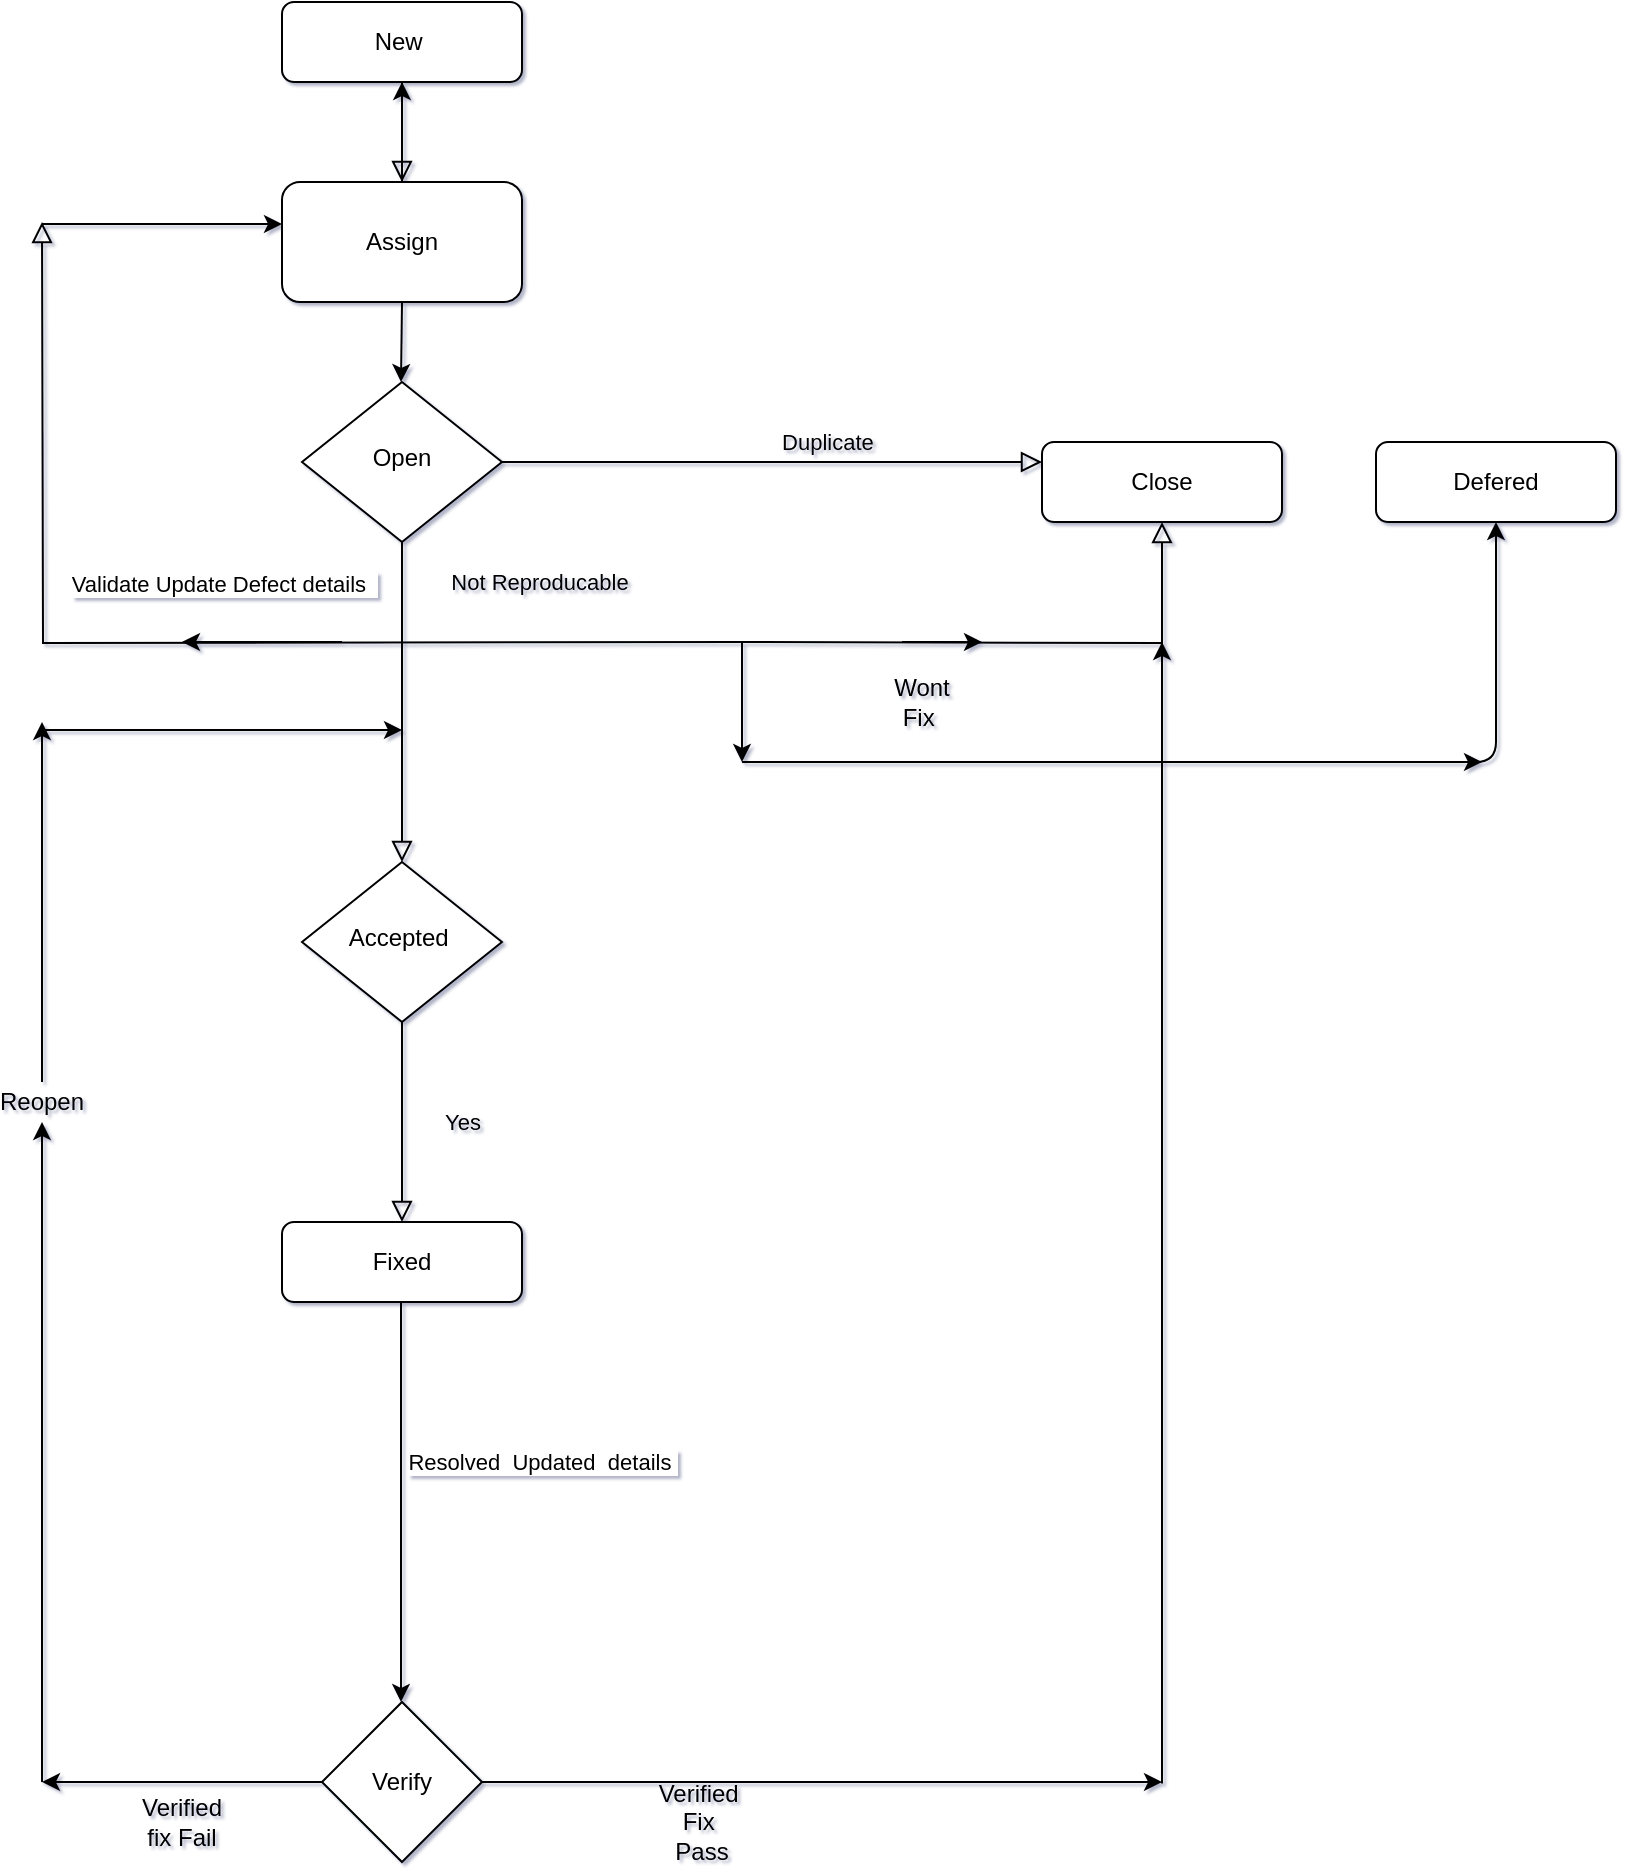 <mxfile version="14.2.9" type="github">
  <diagram id="C5RBs43oDa-KdzZeNtuy" name="Page-1">
    <mxGraphModel dx="950" dy="548" grid="1" gridSize="10" guides="1" tooltips="1" connect="1" arrows="1" fold="1" page="1" pageScale="1" pageWidth="827" pageHeight="1169" background="none" math="0" shadow="1">
      <root>
        <mxCell id="WIyWlLk6GJQsqaUBKTNV-0" />
        <mxCell id="WIyWlLk6GJQsqaUBKTNV-1" parent="WIyWlLk6GJQsqaUBKTNV-0" />
        <mxCell id="WIyWlLk6GJQsqaUBKTNV-2" value="" style="rounded=0;html=1;jettySize=auto;orthogonalLoop=1;fontSize=11;endArrow=block;endFill=0;endSize=8;strokeWidth=1;shadow=0;labelBackgroundColor=none;edgeStyle=orthogonalEdgeStyle;" parent="WIyWlLk6GJQsqaUBKTNV-1" source="WIyWlLk6GJQsqaUBKTNV-3" edge="1">
          <mxGeometry relative="1" as="geometry">
            <mxPoint x="220" y="100" as="targetPoint" />
          </mxGeometry>
        </mxCell>
        <mxCell id="WIyWlLk6GJQsqaUBKTNV-3" value="New&amp;nbsp;" style="rounded=1;whiteSpace=wrap;html=1;fontSize=12;glass=0;strokeWidth=1;shadow=0;" parent="WIyWlLk6GJQsqaUBKTNV-1" vertex="1">
          <mxGeometry x="160" y="10" width="120" height="40" as="geometry" />
        </mxCell>
        <mxCell id="WIyWlLk6GJQsqaUBKTNV-4" value="" style="rounded=0;html=1;jettySize=auto;orthogonalLoop=1;fontSize=11;endArrow=block;endFill=0;endSize=8;strokeWidth=1;shadow=0;labelBackgroundColor=none;edgeStyle=orthogonalEdgeStyle;" parent="WIyWlLk6GJQsqaUBKTNV-1" source="WIyWlLk6GJQsqaUBKTNV-6" target="WIyWlLk6GJQsqaUBKTNV-10" edge="1">
          <mxGeometry x="0.375" y="20" relative="1" as="geometry">
            <mxPoint as="offset" />
          </mxGeometry>
        </mxCell>
        <mxCell id="WIyWlLk6GJQsqaUBKTNV-5" value="Duplicate&amp;nbsp;" style="edgeStyle=orthogonalEdgeStyle;rounded=0;html=1;jettySize=auto;orthogonalLoop=1;fontSize=11;endArrow=block;endFill=0;endSize=8;strokeWidth=1;shadow=0;labelBackgroundColor=none;" parent="WIyWlLk6GJQsqaUBKTNV-1" source="WIyWlLk6GJQsqaUBKTNV-6" target="WIyWlLk6GJQsqaUBKTNV-7" edge="1">
          <mxGeometry x="0.212" y="10" relative="1" as="geometry">
            <mxPoint as="offset" />
            <Array as="points">
              <mxPoint x="470" y="240" />
              <mxPoint x="470" y="240" />
            </Array>
          </mxGeometry>
        </mxCell>
        <mxCell id="WIyWlLk6GJQsqaUBKTNV-6" value="Open" style="rhombus;whiteSpace=wrap;html=1;shadow=0;fontFamily=Helvetica;fontSize=12;align=center;strokeWidth=1;spacing=6;spacingTop=-4;" parent="WIyWlLk6GJQsqaUBKTNV-1" vertex="1">
          <mxGeometry x="170" y="200" width="100" height="80" as="geometry" />
        </mxCell>
        <mxCell id="WIyWlLk6GJQsqaUBKTNV-7" value="Close" style="rounded=1;whiteSpace=wrap;html=1;fontSize=12;glass=0;strokeWidth=1;shadow=0;" parent="WIyWlLk6GJQsqaUBKTNV-1" vertex="1">
          <mxGeometry x="540" y="230" width="120" height="40" as="geometry" />
        </mxCell>
        <mxCell id="WIyWlLk6GJQsqaUBKTNV-8" value="Yes" style="rounded=0;html=1;jettySize=auto;orthogonalLoop=1;fontSize=11;endArrow=block;endFill=0;endSize=8;strokeWidth=1;shadow=0;labelBackgroundColor=none;edgeStyle=orthogonalEdgeStyle;" parent="WIyWlLk6GJQsqaUBKTNV-1" source="WIyWlLk6GJQsqaUBKTNV-10" target="WIyWlLk6GJQsqaUBKTNV-11" edge="1">
          <mxGeometry y="30" relative="1" as="geometry">
            <mxPoint as="offset" />
          </mxGeometry>
        </mxCell>
        <mxCell id="WIyWlLk6GJQsqaUBKTNV-10" value="Accepted&amp;nbsp;" style="rhombus;whiteSpace=wrap;html=1;shadow=0;fontFamily=Helvetica;fontSize=12;align=center;strokeWidth=1;spacing=6;spacingTop=-4;" parent="WIyWlLk6GJQsqaUBKTNV-1" vertex="1">
          <mxGeometry x="170" y="440" width="100" height="80" as="geometry" />
        </mxCell>
        <mxCell id="WIyWlLk6GJQsqaUBKTNV-11" value="Fixed" style="rounded=1;whiteSpace=wrap;html=1;fontSize=12;glass=0;strokeWidth=1;shadow=0;" parent="WIyWlLk6GJQsqaUBKTNV-1" vertex="1">
          <mxGeometry x="160" y="620" width="120" height="40" as="geometry" />
        </mxCell>
        <mxCell id="6yITCqwaBXGBVNi8WnSH-3" value="" style="edgeStyle=orthogonalEdgeStyle;rounded=0;orthogonalLoop=1;jettySize=auto;html=1;" parent="WIyWlLk6GJQsqaUBKTNV-1" source="6yITCqwaBXGBVNi8WnSH-0" target="WIyWlLk6GJQsqaUBKTNV-3" edge="1">
          <mxGeometry relative="1" as="geometry" />
        </mxCell>
        <mxCell id="6yITCqwaBXGBVNi8WnSH-0" value="Assign" style="rounded=1;whiteSpace=wrap;html=1;" parent="WIyWlLk6GJQsqaUBKTNV-1" vertex="1">
          <mxGeometry x="160" y="100" width="120" height="60" as="geometry" />
        </mxCell>
        <mxCell id="6yITCqwaBXGBVNi8WnSH-5" value="" style="endArrow=classic;html=1;" parent="WIyWlLk6GJQsqaUBKTNV-1" edge="1">
          <mxGeometry width="50" height="50" relative="1" as="geometry">
            <mxPoint x="220" y="160" as="sourcePoint" />
            <mxPoint x="219.5" y="200" as="targetPoint" />
          </mxGeometry>
        </mxCell>
        <mxCell id="6yITCqwaBXGBVNi8WnSH-8" value="Not Reproducable&amp;nbsp;" style="edgeStyle=orthogonalEdgeStyle;rounded=0;html=1;jettySize=auto;orthogonalLoop=1;fontSize=11;endArrow=block;endFill=0;endSize=8;strokeWidth=1;shadow=0;labelBackgroundColor=none;" parent="WIyWlLk6GJQsqaUBKTNV-1" edge="1">
          <mxGeometry x="-0.643" y="-30" relative="1" as="geometry">
            <mxPoint as="offset" />
            <mxPoint x="390" y="330" as="sourcePoint" />
            <mxPoint x="40" y="120" as="targetPoint" />
          </mxGeometry>
        </mxCell>
        <mxCell id="6yITCqwaBXGBVNi8WnSH-14" value="Validate Update Defect details&amp;nbsp;&amp;nbsp;" style="edgeLabel;html=1;align=center;verticalAlign=middle;resizable=0;points=[];" parent="6yITCqwaBXGBVNi8WnSH-8" vertex="1" connectable="0">
          <mxGeometry x="0.006" y="2" relative="1" as="geometry">
            <mxPoint x="22" y="-32" as="offset" />
          </mxGeometry>
        </mxCell>
        <mxCell id="6yITCqwaBXGBVNi8WnSH-12" value="" style="edgeStyle=orthogonalEdgeStyle;rounded=0;html=1;jettySize=auto;orthogonalLoop=1;fontSize=11;endArrow=block;endFill=0;endSize=8;strokeWidth=1;shadow=0;labelBackgroundColor=none;entryX=0.5;entryY=1;entryDx=0;entryDy=0;" parent="WIyWlLk6GJQsqaUBKTNV-1" target="WIyWlLk6GJQsqaUBKTNV-7" edge="1">
          <mxGeometry x="-0.212" y="10" relative="1" as="geometry">
            <mxPoint as="offset" />
            <mxPoint x="390" y="330" as="sourcePoint" />
            <mxPoint x="720" y="330" as="targetPoint" />
          </mxGeometry>
        </mxCell>
        <mxCell id="6yITCqwaBXGBVNi8WnSH-13" value="" style="endArrow=classic;html=1;entryX=0;entryY=0.5;entryDx=0;entryDy=0;" parent="WIyWlLk6GJQsqaUBKTNV-1" edge="1">
          <mxGeometry width="50" height="50" relative="1" as="geometry">
            <mxPoint x="40" y="121" as="sourcePoint" />
            <mxPoint x="160" y="121" as="targetPoint" />
          </mxGeometry>
        </mxCell>
        <mxCell id="6yITCqwaBXGBVNi8WnSH-19" value="" style="edgeStyle=elbowEdgeStyle;elbow=horizontal;endArrow=classic;html=1;" parent="WIyWlLk6GJQsqaUBKTNV-1" edge="1">
          <mxGeometry width="50" height="50" relative="1" as="geometry">
            <mxPoint x="470" y="330" as="sourcePoint" />
            <mxPoint x="510" y="330" as="targetPoint" />
          </mxGeometry>
        </mxCell>
        <mxCell id="6yITCqwaBXGBVNi8WnSH-20" value="" style="edgeStyle=elbowEdgeStyle;elbow=horizontal;endArrow=classic;html=1;" parent="WIyWlLk6GJQsqaUBKTNV-1" edge="1">
          <mxGeometry width="50" height="50" relative="1" as="geometry">
            <mxPoint x="190" y="330" as="sourcePoint" />
            <mxPoint x="110" y="330" as="targetPoint" />
          </mxGeometry>
        </mxCell>
        <mxCell id="UTqEyUOjo-z1O1owN37E-3" value="Wont Fix&amp;nbsp;" style="text;html=1;strokeColor=none;fillColor=none;align=center;verticalAlign=middle;whiteSpace=wrap;rounded=0;" vertex="1" parent="WIyWlLk6GJQsqaUBKTNV-1">
          <mxGeometry x="460" y="350" width="40" height="20" as="geometry" />
        </mxCell>
        <mxCell id="UTqEyUOjo-z1O1owN37E-7" value="" style="endArrow=classic;html=1;strokeColor=#000000;" edge="1" parent="WIyWlLk6GJQsqaUBKTNV-1">
          <mxGeometry width="50" height="50" relative="1" as="geometry">
            <mxPoint x="390" y="330" as="sourcePoint" />
            <mxPoint x="390" y="390" as="targetPoint" />
          </mxGeometry>
        </mxCell>
        <mxCell id="UTqEyUOjo-z1O1owN37E-8" value="" style="endArrow=classic;html=1;strokeColor=#000000;" edge="1" parent="WIyWlLk6GJQsqaUBKTNV-1">
          <mxGeometry width="50" height="50" relative="1" as="geometry">
            <mxPoint x="390" y="390" as="sourcePoint" />
            <mxPoint x="760" y="390" as="targetPoint" />
          </mxGeometry>
        </mxCell>
        <mxCell id="UTqEyUOjo-z1O1owN37E-11" value="Defered" style="rounded=1;whiteSpace=wrap;html=1;fontSize=12;glass=0;strokeWidth=1;shadow=0;" vertex="1" parent="WIyWlLk6GJQsqaUBKTNV-1">
          <mxGeometry x="707" y="230" width="120" height="40" as="geometry" />
        </mxCell>
        <mxCell id="UTqEyUOjo-z1O1owN37E-13" value="" style="edgeStyle=segmentEdgeStyle;endArrow=classic;html=1;strokeColor=#000000;entryX=0.5;entryY=1;entryDx=0;entryDy=0;" edge="1" parent="WIyWlLk6GJQsqaUBKTNV-1" target="UTqEyUOjo-z1O1owN37E-11">
          <mxGeometry width="50" height="50" relative="1" as="geometry">
            <mxPoint x="720" y="390" as="sourcePoint" />
            <mxPoint x="770" y="340" as="targetPoint" />
          </mxGeometry>
        </mxCell>
        <mxCell id="UTqEyUOjo-z1O1owN37E-14" value="" style="endArrow=classic;html=1;strokeColor=#000000;" edge="1" parent="WIyWlLk6GJQsqaUBKTNV-1">
          <mxGeometry width="50" height="50" relative="1" as="geometry">
            <mxPoint x="219.5" y="660" as="sourcePoint" />
            <mxPoint x="219.5" y="860" as="targetPoint" />
          </mxGeometry>
        </mxCell>
        <mxCell id="UTqEyUOjo-z1O1owN37E-15" value="Resolved&amp;nbsp; Updated&amp;nbsp; details&amp;nbsp;" style="edgeLabel;html=1;align=center;verticalAlign=middle;resizable=0;points=[];" vertex="1" connectable="0" parent="UTqEyUOjo-z1O1owN37E-14">
          <mxGeometry x="-0.284" y="2" relative="1" as="geometry">
            <mxPoint x="68.5" y="8" as="offset" />
          </mxGeometry>
        </mxCell>
        <mxCell id="UTqEyUOjo-z1O1owN37E-18" value="Verify" style="rhombus;whiteSpace=wrap;html=1;" vertex="1" parent="WIyWlLk6GJQsqaUBKTNV-1">
          <mxGeometry x="180" y="860" width="80" height="80" as="geometry" />
        </mxCell>
        <mxCell id="UTqEyUOjo-z1O1owN37E-19" value="" style="edgeStyle=elbowEdgeStyle;elbow=horizontal;endArrow=classic;html=1;strokeColor=#000000;" edge="1" parent="WIyWlLk6GJQsqaUBKTNV-1">
          <mxGeometry width="50" height="50" relative="1" as="geometry">
            <mxPoint x="260" y="900" as="sourcePoint" />
            <mxPoint x="600" y="900" as="targetPoint" />
          </mxGeometry>
        </mxCell>
        <mxCell id="UTqEyUOjo-z1O1owN37E-20" value="Verified&amp;nbsp; Fix&amp;nbsp; Pass" style="text;html=1;strokeColor=none;fillColor=none;align=center;verticalAlign=middle;whiteSpace=wrap;rounded=0;" vertex="1" parent="WIyWlLk6GJQsqaUBKTNV-1">
          <mxGeometry x="350" y="910" width="40" height="20" as="geometry" />
        </mxCell>
        <mxCell id="UTqEyUOjo-z1O1owN37E-21" value="" style="endArrow=classic;html=1;strokeColor=#000000;" edge="1" parent="WIyWlLk6GJQsqaUBKTNV-1">
          <mxGeometry width="50" height="50" relative="1" as="geometry">
            <mxPoint x="600" y="900.8" as="sourcePoint" />
            <mxPoint x="600" y="330" as="targetPoint" />
          </mxGeometry>
        </mxCell>
        <mxCell id="UTqEyUOjo-z1O1owN37E-22" value="" style="endArrow=classic;html=1;strokeColor=#000000;exitX=0;exitY=0.5;exitDx=0;exitDy=0;" edge="1" parent="WIyWlLk6GJQsqaUBKTNV-1" source="UTqEyUOjo-z1O1owN37E-18">
          <mxGeometry width="50" height="50" relative="1" as="geometry">
            <mxPoint x="390" y="860" as="sourcePoint" />
            <mxPoint x="40" y="900" as="targetPoint" />
          </mxGeometry>
        </mxCell>
        <mxCell id="UTqEyUOjo-z1O1owN37E-23" value="Verified fix Fail" style="text;html=1;strokeColor=none;fillColor=none;align=center;verticalAlign=middle;whiteSpace=wrap;rounded=0;" vertex="1" parent="WIyWlLk6GJQsqaUBKTNV-1">
          <mxGeometry x="90" y="910" width="40" height="20" as="geometry" />
        </mxCell>
        <mxCell id="UTqEyUOjo-z1O1owN37E-25" value="" style="endArrow=classic;html=1;strokeColor=#000000;" edge="1" parent="WIyWlLk6GJQsqaUBKTNV-1" source="UTqEyUOjo-z1O1owN37E-27">
          <mxGeometry width="50" height="50" relative="1" as="geometry">
            <mxPoint x="40" y="900" as="sourcePoint" />
            <mxPoint x="40" y="370" as="targetPoint" />
          </mxGeometry>
        </mxCell>
        <mxCell id="UTqEyUOjo-z1O1owN37E-26" value="" style="endArrow=classic;html=1;strokeColor=#000000;" edge="1" parent="WIyWlLk6GJQsqaUBKTNV-1">
          <mxGeometry width="50" height="50" relative="1" as="geometry">
            <mxPoint x="40" y="374" as="sourcePoint" />
            <mxPoint x="220" y="374" as="targetPoint" />
          </mxGeometry>
        </mxCell>
        <mxCell id="UTqEyUOjo-z1O1owN37E-27" value="Reopen" style="text;html=1;strokeColor=none;fillColor=none;align=center;verticalAlign=middle;whiteSpace=wrap;rounded=0;" vertex="1" parent="WIyWlLk6GJQsqaUBKTNV-1">
          <mxGeometry x="20" y="550" width="40" height="20" as="geometry" />
        </mxCell>
        <mxCell id="UTqEyUOjo-z1O1owN37E-28" value="" style="endArrow=classic;html=1;strokeColor=#000000;" edge="1" parent="WIyWlLk6GJQsqaUBKTNV-1" target="UTqEyUOjo-z1O1owN37E-27">
          <mxGeometry width="50" height="50" relative="1" as="geometry">
            <mxPoint x="40" y="900" as="sourcePoint" />
            <mxPoint x="40" y="370" as="targetPoint" />
          </mxGeometry>
        </mxCell>
      </root>
    </mxGraphModel>
  </diagram>
</mxfile>
